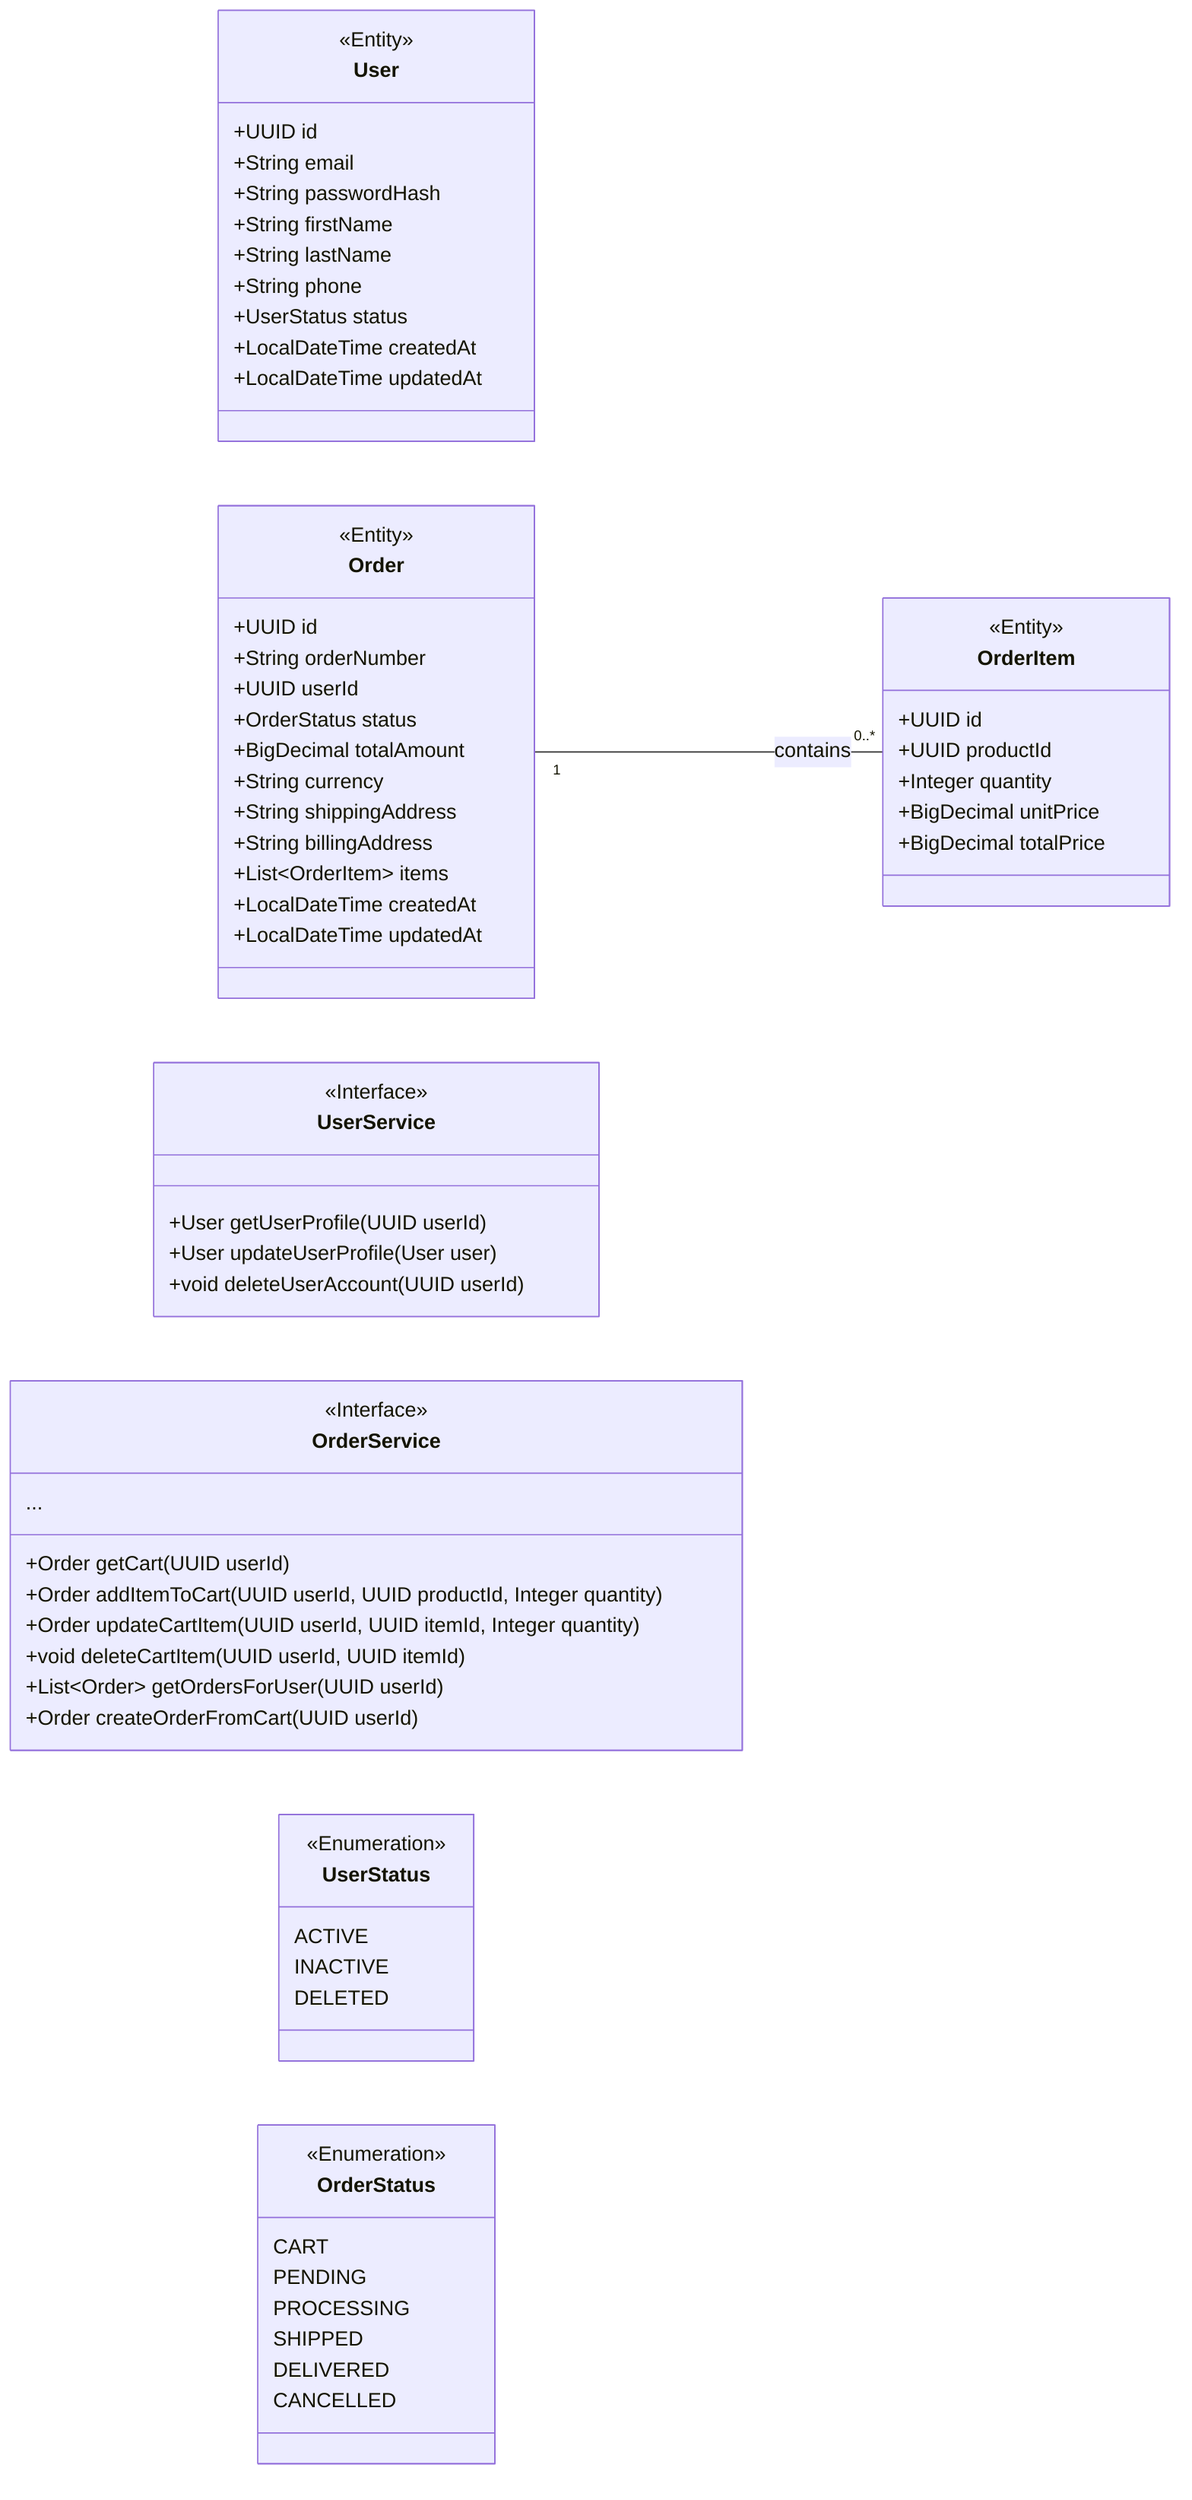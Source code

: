 classDiagram
    direction LR

    class User {
        <<Entity>>
        +UUID id
        +String email
        +String passwordHash
        +String firstName
        +String lastName
        +String phone
        +UserStatus status
        +LocalDateTime createdAt
        +LocalDateTime updatedAt
    }

    class Order {
        <<Entity>>
        +UUID id
        +String orderNumber
        +UUID userId
        +OrderStatus status
        +BigDecimal totalAmount
        +String currency
        +String shippingAddress
        +String billingAddress
        +List~OrderItem~ items
        +LocalDateTime createdAt
        +LocalDateTime updatedAt
    }

    class OrderItem {
        <<Entity>>
        +UUID id
        +UUID productId
        +Integer quantity
        +BigDecimal unitPrice
        +BigDecimal totalPrice
    }

    Order "1" -- "0..*" OrderItem : contains

    class UserService {
        <<Interface>>
        +User getUserProfile(UUID userId)
        +User updateUserProfile(User user)
        +void deleteUserAccount(UUID userId)
    }

    class OrderService {
        <<Interface>>
        +Order getCart(UUID userId)
        +Order addItemToCart(UUID userId, UUID productId, Integer quantity)
        +Order updateCartItem(UUID userId, UUID itemId, Integer quantity)
        +void deleteCartItem(UUID userId, UUID itemId)
        +List~Order~ getOrdersForUser(UUID userId)
        +Order createOrderFromCart(UUID userId)
        ...
    }

    class UserStatus {
        <<Enumeration>>
        ACTIVE
        INACTIVE
        DELETED
    }

    class OrderStatus {
        <<Enumeration>>
        CART
        PENDING
        PROCESSING
        SHIPPED
        DELIVERED
        CANCELLED
    }
